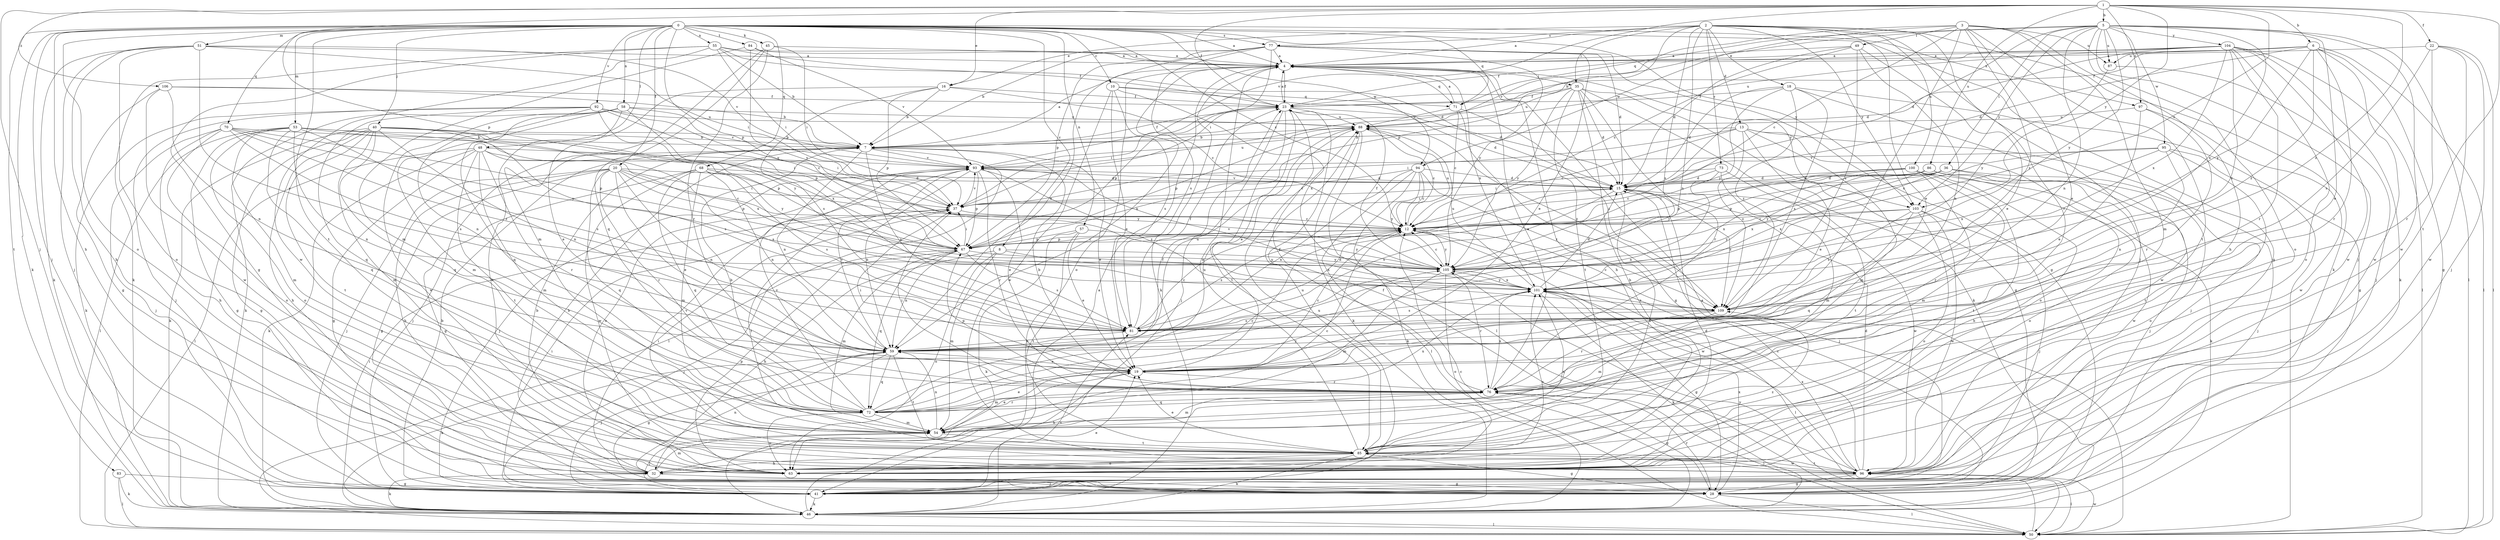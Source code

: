 strict digraph  {
0;
1;
2;
3;
4;
5;
6;
7;
8;
10;
12;
13;
15;
16;
18;
19;
20;
22;
23;
28;
32;
35;
36;
37;
40;
41;
45;
46;
48;
49;
50;
51;
53;
54;
55;
57;
58;
59;
63;
67;
68;
70;
71;
72;
73;
76;
77;
81;
83;
84;
85;
86;
87;
88;
92;
93;
94;
95;
96;
97;
100;
101;
103;
104;
105;
106;
109;
0 -> 4  [label=a];
0 -> 8  [label=c];
0 -> 10  [label=c];
0 -> 12  [label=c];
0 -> 20  [label=f];
0 -> 28  [label=g];
0 -> 32  [label=h];
0 -> 40  [label=j];
0 -> 41  [label=j];
0 -> 45  [label=k];
0 -> 46  [label=k];
0 -> 48  [label=l];
0 -> 51  [label=m];
0 -> 53  [label=m];
0 -> 55  [label=n];
0 -> 57  [label=n];
0 -> 58  [label=n];
0 -> 63  [label=o];
0 -> 67  [label=p];
0 -> 68  [label=q];
0 -> 70  [label=q];
0 -> 71  [label=q];
0 -> 77  [label=s];
0 -> 83  [label=t];
0 -> 84  [label=t];
0 -> 85  [label=t];
0 -> 92  [label=v];
0 -> 94  [label=w];
0 -> 97  [label=x];
0 -> 103  [label=y];
1 -> 5  [label=b];
1 -> 6  [label=b];
1 -> 12  [label=c];
1 -> 16  [label=e];
1 -> 22  [label=f];
1 -> 23  [label=f];
1 -> 41  [label=j];
1 -> 67  [label=p];
1 -> 85  [label=t];
1 -> 86  [label=u];
1 -> 93  [label=v];
1 -> 97  [label=x];
1 -> 103  [label=y];
1 -> 106  [label=z];
1 -> 109  [label=z];
2 -> 4  [label=a];
2 -> 13  [label=d];
2 -> 16  [label=e];
2 -> 18  [label=e];
2 -> 19  [label=e];
2 -> 35  [label=i];
2 -> 41  [label=j];
2 -> 46  [label=k];
2 -> 59  [label=n];
2 -> 67  [label=p];
2 -> 73  [label=r];
2 -> 76  [label=r];
2 -> 77  [label=s];
2 -> 81  [label=s];
2 -> 100  [label=x];
2 -> 103  [label=y];
3 -> 12  [label=c];
3 -> 19  [label=e];
3 -> 32  [label=h];
3 -> 49  [label=l];
3 -> 54  [label=m];
3 -> 81  [label=s];
3 -> 85  [label=t];
3 -> 87  [label=u];
3 -> 93  [label=v];
3 -> 94  [label=w];
3 -> 109  [label=z];
4 -> 23  [label=f];
4 -> 32  [label=h];
4 -> 35  [label=i];
4 -> 46  [label=k];
4 -> 59  [label=n];
4 -> 63  [label=o];
4 -> 71  [label=q];
4 -> 101  [label=x];
4 -> 103  [label=y];
5 -> 7  [label=b];
5 -> 15  [label=d];
5 -> 19  [label=e];
5 -> 36  [label=i];
5 -> 41  [label=j];
5 -> 50  [label=l];
5 -> 59  [label=n];
5 -> 63  [label=o];
5 -> 71  [label=q];
5 -> 87  [label=u];
5 -> 95  [label=w];
5 -> 96  [label=w];
5 -> 101  [label=x];
5 -> 103  [label=y];
5 -> 104  [label=y];
5 -> 105  [label=y];
6 -> 4  [label=a];
6 -> 15  [label=d];
6 -> 23  [label=f];
6 -> 28  [label=g];
6 -> 50  [label=l];
6 -> 76  [label=r];
6 -> 87  [label=u];
6 -> 96  [label=w];
6 -> 105  [label=y];
6 -> 109  [label=z];
7 -> 4  [label=a];
7 -> 19  [label=e];
7 -> 23  [label=f];
7 -> 41  [label=j];
7 -> 50  [label=l];
7 -> 59  [label=n];
7 -> 81  [label=s];
7 -> 93  [label=v];
8 -> 32  [label=h];
8 -> 54  [label=m];
8 -> 63  [label=o];
8 -> 101  [label=x];
8 -> 105  [label=y];
10 -> 15  [label=d];
10 -> 19  [label=e];
10 -> 71  [label=q];
10 -> 81  [label=s];
10 -> 96  [label=w];
10 -> 101  [label=x];
12 -> 67  [label=p];
12 -> 81  [label=s];
12 -> 88  [label=u];
12 -> 96  [label=w];
12 -> 105  [label=y];
13 -> 7  [label=b];
13 -> 12  [label=c];
13 -> 19  [label=e];
13 -> 37  [label=i];
13 -> 41  [label=j];
13 -> 54  [label=m];
13 -> 63  [label=o];
13 -> 109  [label=z];
15 -> 37  [label=i];
15 -> 41  [label=j];
15 -> 81  [label=s];
15 -> 85  [label=t];
15 -> 93  [label=v];
15 -> 96  [label=w];
15 -> 109  [label=z];
16 -> 7  [label=b];
16 -> 12  [label=c];
16 -> 23  [label=f];
16 -> 67  [label=p];
16 -> 81  [label=s];
16 -> 96  [label=w];
18 -> 15  [label=d];
18 -> 23  [label=f];
18 -> 28  [label=g];
18 -> 81  [label=s];
18 -> 96  [label=w];
18 -> 105  [label=y];
18 -> 109  [label=z];
19 -> 12  [label=c];
19 -> 32  [label=h];
19 -> 37  [label=i];
19 -> 54  [label=m];
19 -> 76  [label=r];
20 -> 12  [label=c];
20 -> 15  [label=d];
20 -> 19  [label=e];
20 -> 28  [label=g];
20 -> 32  [label=h];
20 -> 37  [label=i];
20 -> 41  [label=j];
20 -> 59  [label=n];
20 -> 67  [label=p];
20 -> 72  [label=q];
20 -> 76  [label=r];
22 -> 4  [label=a];
22 -> 41  [label=j];
22 -> 50  [label=l];
22 -> 76  [label=r];
22 -> 81  [label=s];
22 -> 96  [label=w];
23 -> 4  [label=a];
23 -> 15  [label=d];
23 -> 19  [label=e];
23 -> 37  [label=i];
23 -> 41  [label=j];
23 -> 67  [label=p];
23 -> 85  [label=t];
23 -> 88  [label=u];
28 -> 50  [label=l];
28 -> 76  [label=r];
28 -> 101  [label=x];
32 -> 7  [label=b];
32 -> 15  [label=d];
32 -> 28  [label=g];
32 -> 37  [label=i];
32 -> 46  [label=k];
32 -> 54  [label=m];
32 -> 59  [label=n];
32 -> 101  [label=x];
35 -> 15  [label=d];
35 -> 23  [label=f];
35 -> 28  [label=g];
35 -> 32  [label=h];
35 -> 46  [label=k];
35 -> 76  [label=r];
35 -> 85  [label=t];
35 -> 88  [label=u];
35 -> 105  [label=y];
36 -> 12  [label=c];
36 -> 15  [label=d];
36 -> 41  [label=j];
36 -> 63  [label=o];
36 -> 67  [label=p];
36 -> 101  [label=x];
37 -> 12  [label=c];
37 -> 85  [label=t];
37 -> 93  [label=v];
40 -> 7  [label=b];
40 -> 28  [label=g];
40 -> 32  [label=h];
40 -> 37  [label=i];
40 -> 46  [label=k];
40 -> 54  [label=m];
40 -> 59  [label=n];
40 -> 72  [label=q];
40 -> 81  [label=s];
40 -> 85  [label=t];
40 -> 101  [label=x];
41 -> 7  [label=b];
41 -> 19  [label=e];
41 -> 37  [label=i];
41 -> 46  [label=k];
41 -> 88  [label=u];
45 -> 4  [label=a];
45 -> 37  [label=i];
45 -> 54  [label=m];
45 -> 72  [label=q];
45 -> 76  [label=r];
46 -> 4  [label=a];
46 -> 12  [label=c];
46 -> 37  [label=i];
46 -> 50  [label=l];
46 -> 81  [label=s];
48 -> 28  [label=g];
48 -> 46  [label=k];
48 -> 50  [label=l];
48 -> 54  [label=m];
48 -> 76  [label=r];
48 -> 81  [label=s];
48 -> 85  [label=t];
48 -> 93  [label=v];
48 -> 105  [label=y];
49 -> 4  [label=a];
49 -> 12  [label=c];
49 -> 15  [label=d];
49 -> 19  [label=e];
49 -> 59  [label=n];
49 -> 109  [label=z];
50 -> 4  [label=a];
50 -> 96  [label=w];
50 -> 105  [label=y];
51 -> 4  [label=a];
51 -> 32  [label=h];
51 -> 37  [label=i];
51 -> 41  [label=j];
51 -> 46  [label=k];
51 -> 63  [label=o];
51 -> 81  [label=s];
51 -> 93  [label=v];
53 -> 7  [label=b];
53 -> 28  [label=g];
53 -> 37  [label=i];
53 -> 50  [label=l];
53 -> 54  [label=m];
53 -> 59  [label=n];
53 -> 63  [label=o];
53 -> 67  [label=p];
53 -> 72  [label=q];
53 -> 81  [label=s];
54 -> 12  [label=c];
54 -> 19  [label=e];
54 -> 41  [label=j];
54 -> 59  [label=n];
54 -> 85  [label=t];
55 -> 4  [label=a];
55 -> 7  [label=b];
55 -> 15  [label=d];
55 -> 23  [label=f];
55 -> 28  [label=g];
55 -> 37  [label=i];
55 -> 46  [label=k];
55 -> 96  [label=w];
57 -> 19  [label=e];
57 -> 46  [label=k];
57 -> 67  [label=p];
57 -> 85  [label=t];
57 -> 105  [label=y];
58 -> 19  [label=e];
58 -> 46  [label=k];
58 -> 54  [label=m];
58 -> 72  [label=q];
58 -> 88  [label=u];
58 -> 93  [label=v];
58 -> 96  [label=w];
58 -> 101  [label=x];
59 -> 19  [label=e];
59 -> 28  [label=g];
59 -> 41  [label=j];
59 -> 46  [label=k];
59 -> 72  [label=q];
59 -> 85  [label=t];
59 -> 88  [label=u];
59 -> 93  [label=v];
63 -> 7  [label=b];
63 -> 67  [label=p];
63 -> 109  [label=z];
67 -> 12  [label=c];
67 -> 37  [label=i];
67 -> 41  [label=j];
67 -> 54  [label=m];
67 -> 59  [label=n];
67 -> 72  [label=q];
67 -> 81  [label=s];
67 -> 105  [label=y];
68 -> 15  [label=d];
68 -> 28  [label=g];
68 -> 54  [label=m];
68 -> 59  [label=n];
68 -> 72  [label=q];
68 -> 81  [label=s];
68 -> 96  [label=w];
68 -> 105  [label=y];
70 -> 7  [label=b];
70 -> 32  [label=h];
70 -> 41  [label=j];
70 -> 63  [label=o];
70 -> 67  [label=p];
70 -> 81  [label=s];
70 -> 105  [label=y];
70 -> 109  [label=z];
71 -> 4  [label=a];
71 -> 12  [label=c];
71 -> 28  [label=g];
71 -> 88  [label=u];
71 -> 109  [label=z];
72 -> 7  [label=b];
72 -> 12  [label=c];
72 -> 19  [label=e];
72 -> 23  [label=f];
72 -> 54  [label=m];
72 -> 63  [label=o];
72 -> 76  [label=r];
72 -> 88  [label=u];
72 -> 93  [label=v];
72 -> 101  [label=x];
72 -> 105  [label=y];
73 -> 15  [label=d];
73 -> 37  [label=i];
73 -> 54  [label=m];
73 -> 59  [label=n];
73 -> 85  [label=t];
76 -> 4  [label=a];
76 -> 7  [label=b];
76 -> 23  [label=f];
76 -> 28  [label=g];
76 -> 37  [label=i];
76 -> 50  [label=l];
76 -> 54  [label=m];
76 -> 67  [label=p];
76 -> 72  [label=q];
76 -> 101  [label=x];
77 -> 4  [label=a];
77 -> 7  [label=b];
77 -> 15  [label=d];
77 -> 19  [label=e];
77 -> 28  [label=g];
77 -> 37  [label=i];
77 -> 59  [label=n];
77 -> 67  [label=p];
77 -> 81  [label=s];
77 -> 105  [label=y];
81 -> 12  [label=c];
81 -> 15  [label=d];
81 -> 23  [label=f];
81 -> 59  [label=n];
83 -> 28  [label=g];
83 -> 46  [label=k];
83 -> 50  [label=l];
84 -> 4  [label=a];
84 -> 54  [label=m];
84 -> 93  [label=v];
84 -> 105  [label=y];
85 -> 4  [label=a];
85 -> 19  [label=e];
85 -> 28  [label=g];
85 -> 32  [label=h];
85 -> 46  [label=k];
85 -> 63  [label=o];
85 -> 88  [label=u];
85 -> 93  [label=v];
85 -> 96  [label=w];
85 -> 101  [label=x];
86 -> 15  [label=d];
86 -> 41  [label=j];
86 -> 63  [label=o];
86 -> 67  [label=p];
86 -> 96  [label=w];
86 -> 101  [label=x];
86 -> 105  [label=y];
87 -> 41  [label=j];
87 -> 105  [label=y];
88 -> 7  [label=b];
88 -> 12  [label=c];
88 -> 46  [label=k];
88 -> 50  [label=l];
88 -> 67  [label=p];
88 -> 109  [label=z];
92 -> 12  [label=c];
92 -> 41  [label=j];
92 -> 46  [label=k];
92 -> 59  [label=n];
92 -> 67  [label=p];
92 -> 72  [label=q];
92 -> 88  [label=u];
92 -> 105  [label=y];
93 -> 15  [label=d];
93 -> 19  [label=e];
93 -> 41  [label=j];
93 -> 59  [label=n];
93 -> 63  [label=o];
93 -> 67  [label=p];
93 -> 76  [label=r];
93 -> 88  [label=u];
93 -> 109  [label=z];
94 -> 12  [label=c];
94 -> 15  [label=d];
94 -> 37  [label=i];
94 -> 46  [label=k];
94 -> 50  [label=l];
94 -> 59  [label=n];
94 -> 105  [label=y];
94 -> 109  [label=z];
95 -> 12  [label=c];
95 -> 50  [label=l];
95 -> 59  [label=n];
95 -> 85  [label=t];
95 -> 93  [label=v];
95 -> 101  [label=x];
96 -> 12  [label=c];
96 -> 15  [label=d];
96 -> 23  [label=f];
96 -> 28  [label=g];
96 -> 41  [label=j];
96 -> 50  [label=l];
96 -> 85  [label=t];
96 -> 101  [label=x];
97 -> 19  [label=e];
97 -> 76  [label=r];
97 -> 88  [label=u];
97 -> 96  [label=w];
100 -> 12  [label=c];
100 -> 15  [label=d];
100 -> 32  [label=h];
100 -> 46  [label=k];
100 -> 54  [label=m];
100 -> 76  [label=r];
100 -> 85  [label=t];
100 -> 101  [label=x];
100 -> 105  [label=y];
101 -> 15  [label=d];
101 -> 28  [label=g];
101 -> 46  [label=k];
101 -> 50  [label=l];
101 -> 81  [label=s];
101 -> 88  [label=u];
101 -> 93  [label=v];
101 -> 105  [label=y];
101 -> 109  [label=z];
103 -> 12  [label=c];
103 -> 41  [label=j];
103 -> 63  [label=o];
103 -> 72  [label=q];
103 -> 96  [label=w];
103 -> 105  [label=y];
103 -> 109  [label=z];
104 -> 4  [label=a];
104 -> 15  [label=d];
104 -> 23  [label=f];
104 -> 46  [label=k];
104 -> 50  [label=l];
104 -> 63  [label=o];
104 -> 76  [label=r];
104 -> 88  [label=u];
104 -> 96  [label=w];
104 -> 101  [label=x];
104 -> 109  [label=z];
105 -> 12  [label=c];
105 -> 23  [label=f];
105 -> 54  [label=m];
105 -> 63  [label=o];
105 -> 76  [label=r];
105 -> 101  [label=x];
106 -> 7  [label=b];
106 -> 23  [label=f];
106 -> 28  [label=g];
106 -> 59  [label=n];
106 -> 96  [label=w];
109 -> 12  [label=c];
109 -> 54  [label=m];
109 -> 76  [label=r];
109 -> 81  [label=s];
}
